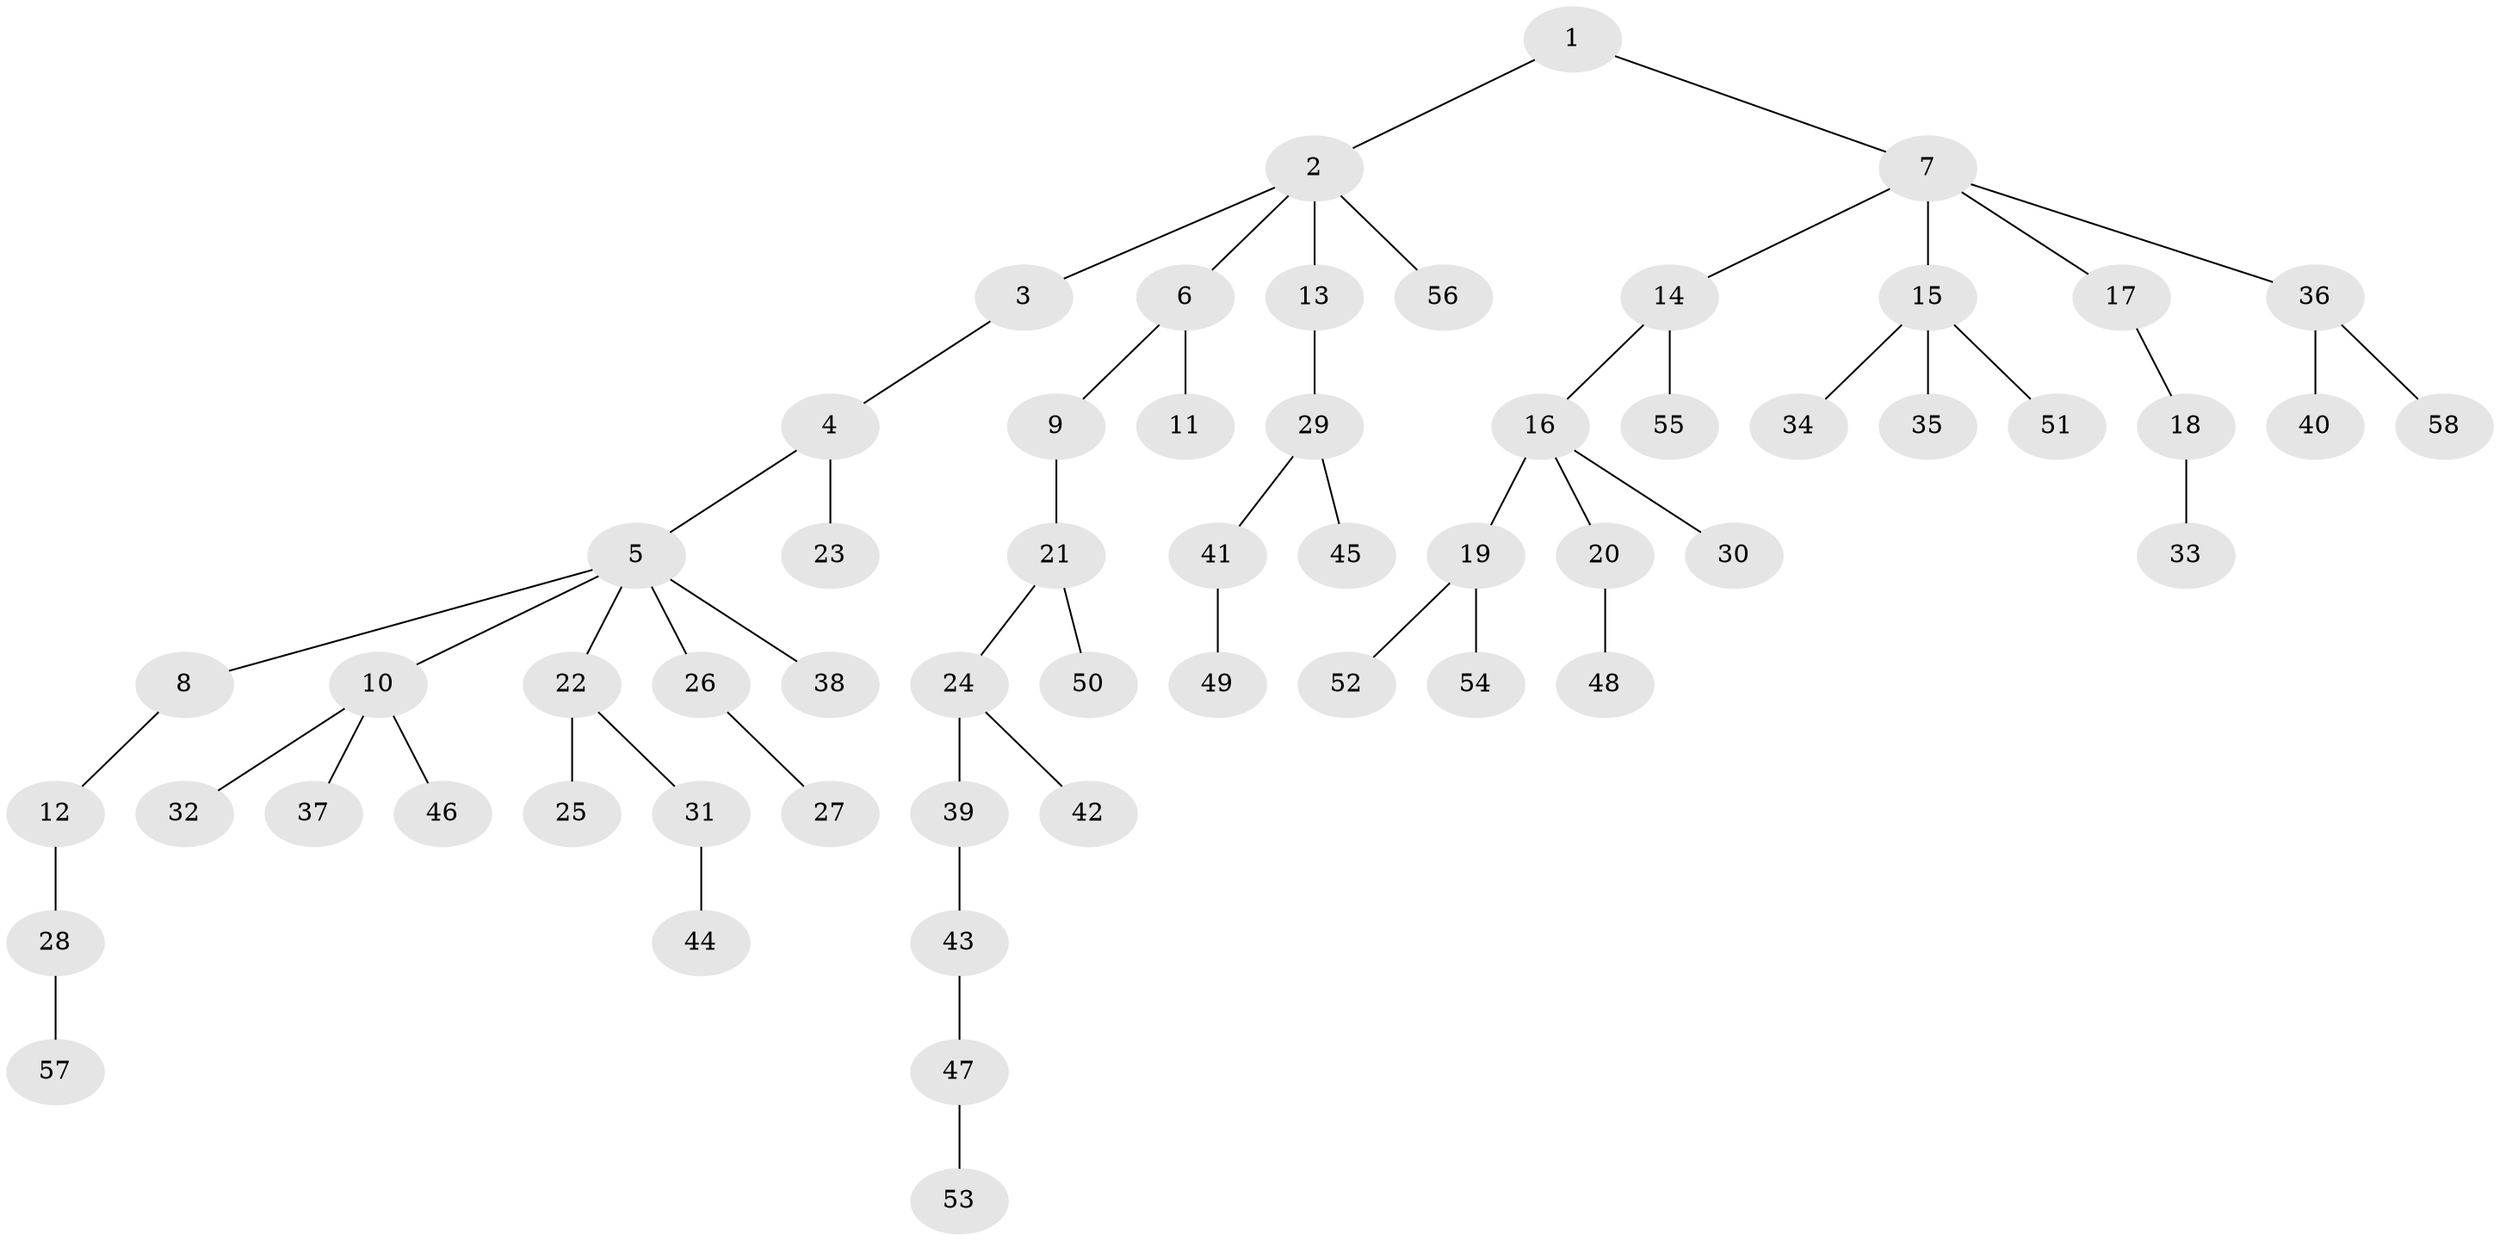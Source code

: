 // Generated by graph-tools (version 1.1) at 2025/15/03/09/25 04:15:40]
// undirected, 58 vertices, 57 edges
graph export_dot {
graph [start="1"]
  node [color=gray90,style=filled];
  1;
  2;
  3;
  4;
  5;
  6;
  7;
  8;
  9;
  10;
  11;
  12;
  13;
  14;
  15;
  16;
  17;
  18;
  19;
  20;
  21;
  22;
  23;
  24;
  25;
  26;
  27;
  28;
  29;
  30;
  31;
  32;
  33;
  34;
  35;
  36;
  37;
  38;
  39;
  40;
  41;
  42;
  43;
  44;
  45;
  46;
  47;
  48;
  49;
  50;
  51;
  52;
  53;
  54;
  55;
  56;
  57;
  58;
  1 -- 2;
  1 -- 7;
  2 -- 3;
  2 -- 6;
  2 -- 13;
  2 -- 56;
  3 -- 4;
  4 -- 5;
  4 -- 23;
  5 -- 8;
  5 -- 10;
  5 -- 22;
  5 -- 26;
  5 -- 38;
  6 -- 9;
  6 -- 11;
  7 -- 14;
  7 -- 15;
  7 -- 17;
  7 -- 36;
  8 -- 12;
  9 -- 21;
  10 -- 32;
  10 -- 37;
  10 -- 46;
  12 -- 28;
  13 -- 29;
  14 -- 16;
  14 -- 55;
  15 -- 34;
  15 -- 35;
  15 -- 51;
  16 -- 19;
  16 -- 20;
  16 -- 30;
  17 -- 18;
  18 -- 33;
  19 -- 52;
  19 -- 54;
  20 -- 48;
  21 -- 24;
  21 -- 50;
  22 -- 25;
  22 -- 31;
  24 -- 39;
  24 -- 42;
  26 -- 27;
  28 -- 57;
  29 -- 41;
  29 -- 45;
  31 -- 44;
  36 -- 40;
  36 -- 58;
  39 -- 43;
  41 -- 49;
  43 -- 47;
  47 -- 53;
}
